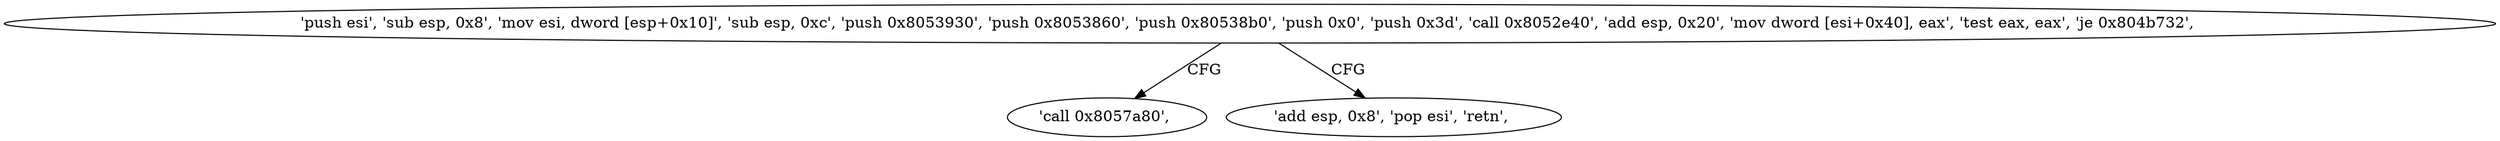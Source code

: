 digraph "func" {
"134526720" [label = "'push esi', 'sub esp, 0x8', 'mov esi, dword [esp+0x10]', 'sub esp, 0xc', 'push 0x8053930', 'push 0x8053860', 'push 0x80538b0', 'push 0x0', 'push 0x3d', 'call 0x8052e40', 'add esp, 0x20', 'mov dword [esi+0x40], eax', 'test eax, eax', 'je 0x804b732', " ]
"134526770" [label = "'call 0x8057a80', " ]
"134526765" [label = "'add esp, 0x8', 'pop esi', 'retn', " ]
"134526720" -> "134526770" [ label = "CFG" ]
"134526720" -> "134526765" [ label = "CFG" ]
}
